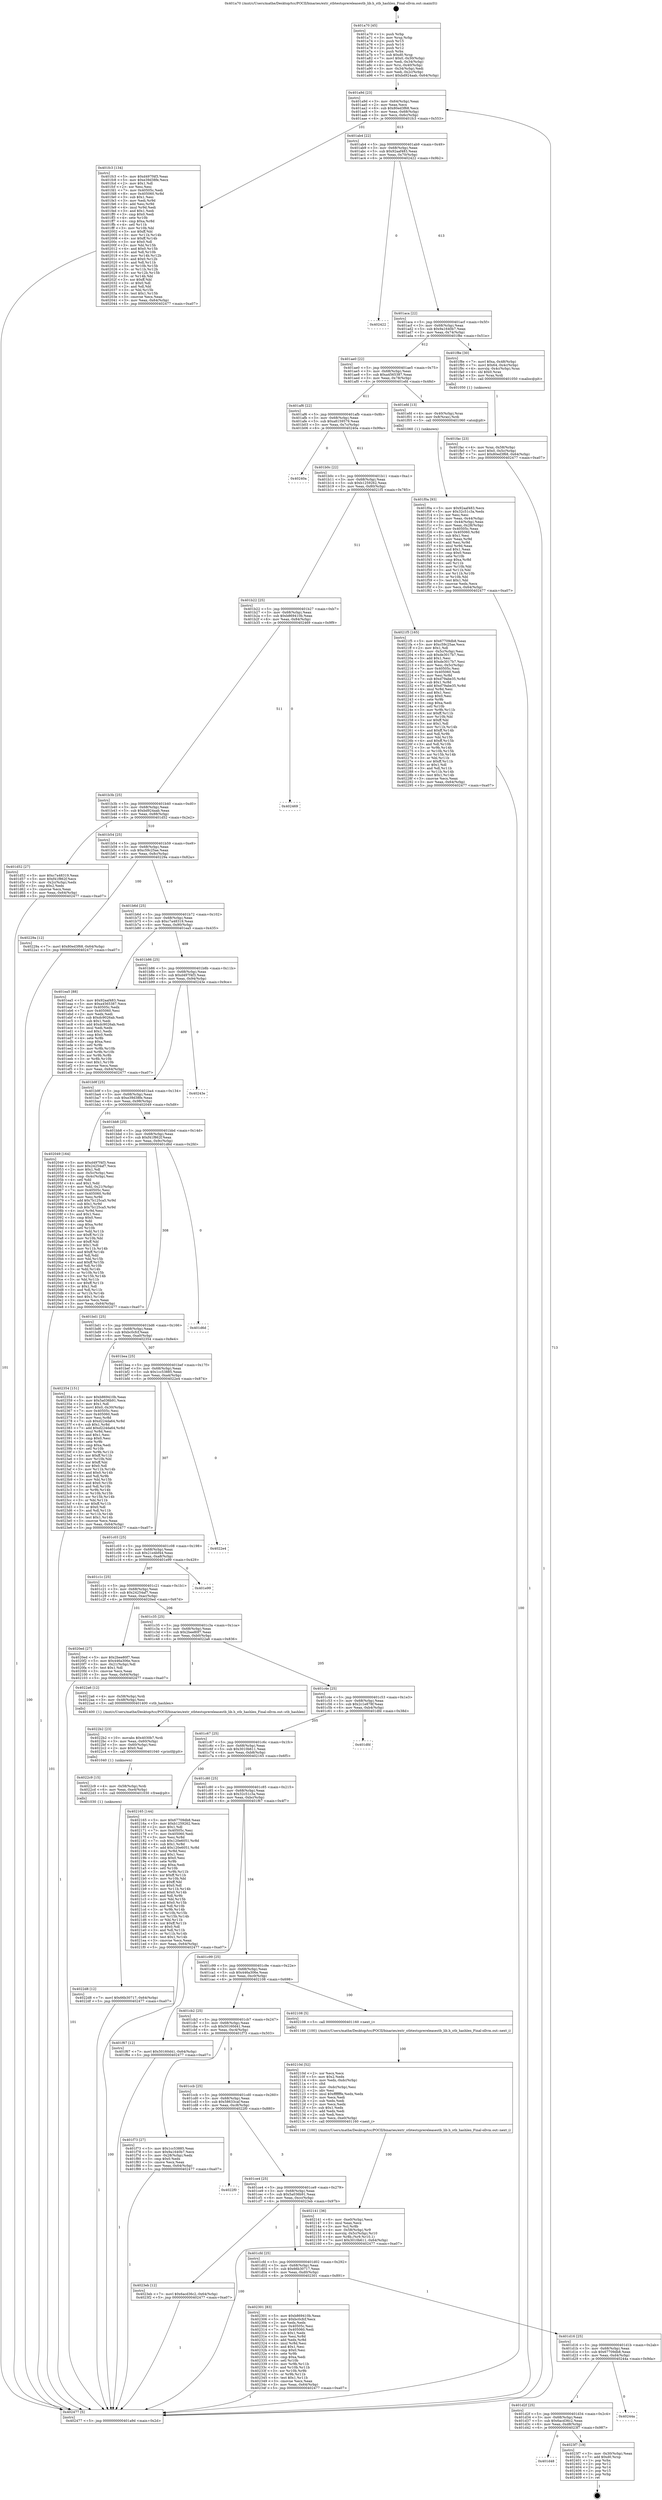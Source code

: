 digraph "0x401a70" {
  label = "0x401a70 (/mnt/c/Users/mathe/Desktop/tcc/POCII/binaries/extr_stbtestsprereleasestb_lib.h_stb_hashlen_Final-ollvm.out::main(0))"
  labelloc = "t"
  node[shape=record]

  Entry [label="",width=0.3,height=0.3,shape=circle,fillcolor=black,style=filled]
  "0x401a9d" [label="{
     0x401a9d [23]\l
     | [instrs]\l
     &nbsp;&nbsp;0x401a9d \<+3\>: mov -0x64(%rbp),%eax\l
     &nbsp;&nbsp;0x401aa0 \<+2\>: mov %eax,%ecx\l
     &nbsp;&nbsp;0x401aa2 \<+6\>: sub $0x80ed3f68,%ecx\l
     &nbsp;&nbsp;0x401aa8 \<+3\>: mov %eax,-0x68(%rbp)\l
     &nbsp;&nbsp;0x401aab \<+3\>: mov %ecx,-0x6c(%rbp)\l
     &nbsp;&nbsp;0x401aae \<+6\>: je 0000000000401fc3 \<main+0x553\>\l
  }"]
  "0x401fc3" [label="{
     0x401fc3 [134]\l
     | [instrs]\l
     &nbsp;&nbsp;0x401fc3 \<+5\>: mov $0xd497f4f3,%eax\l
     &nbsp;&nbsp;0x401fc8 \<+5\>: mov $0xe39d38fe,%ecx\l
     &nbsp;&nbsp;0x401fcd \<+2\>: mov $0x1,%dl\l
     &nbsp;&nbsp;0x401fcf \<+2\>: xor %esi,%esi\l
     &nbsp;&nbsp;0x401fd1 \<+7\>: mov 0x40505c,%edi\l
     &nbsp;&nbsp;0x401fd8 \<+8\>: mov 0x405060,%r8d\l
     &nbsp;&nbsp;0x401fe0 \<+3\>: sub $0x1,%esi\l
     &nbsp;&nbsp;0x401fe3 \<+3\>: mov %edi,%r9d\l
     &nbsp;&nbsp;0x401fe6 \<+3\>: add %esi,%r9d\l
     &nbsp;&nbsp;0x401fe9 \<+4\>: imul %r9d,%edi\l
     &nbsp;&nbsp;0x401fed \<+3\>: and $0x1,%edi\l
     &nbsp;&nbsp;0x401ff0 \<+3\>: cmp $0x0,%edi\l
     &nbsp;&nbsp;0x401ff3 \<+4\>: sete %r10b\l
     &nbsp;&nbsp;0x401ff7 \<+4\>: cmp $0xa,%r8d\l
     &nbsp;&nbsp;0x401ffb \<+4\>: setl %r11b\l
     &nbsp;&nbsp;0x401fff \<+3\>: mov %r10b,%bl\l
     &nbsp;&nbsp;0x402002 \<+3\>: xor $0xff,%bl\l
     &nbsp;&nbsp;0x402005 \<+3\>: mov %r11b,%r14b\l
     &nbsp;&nbsp;0x402008 \<+4\>: xor $0xff,%r14b\l
     &nbsp;&nbsp;0x40200c \<+3\>: xor $0x0,%dl\l
     &nbsp;&nbsp;0x40200f \<+3\>: mov %bl,%r15b\l
     &nbsp;&nbsp;0x402012 \<+4\>: and $0x0,%r15b\l
     &nbsp;&nbsp;0x402016 \<+3\>: and %dl,%r10b\l
     &nbsp;&nbsp;0x402019 \<+3\>: mov %r14b,%r12b\l
     &nbsp;&nbsp;0x40201c \<+4\>: and $0x0,%r12b\l
     &nbsp;&nbsp;0x402020 \<+3\>: and %dl,%r11b\l
     &nbsp;&nbsp;0x402023 \<+3\>: or %r10b,%r15b\l
     &nbsp;&nbsp;0x402026 \<+3\>: or %r11b,%r12b\l
     &nbsp;&nbsp;0x402029 \<+3\>: xor %r12b,%r15b\l
     &nbsp;&nbsp;0x40202c \<+3\>: or %r14b,%bl\l
     &nbsp;&nbsp;0x40202f \<+3\>: xor $0xff,%bl\l
     &nbsp;&nbsp;0x402032 \<+3\>: or $0x0,%dl\l
     &nbsp;&nbsp;0x402035 \<+2\>: and %dl,%bl\l
     &nbsp;&nbsp;0x402037 \<+3\>: or %bl,%r15b\l
     &nbsp;&nbsp;0x40203a \<+4\>: test $0x1,%r15b\l
     &nbsp;&nbsp;0x40203e \<+3\>: cmovne %ecx,%eax\l
     &nbsp;&nbsp;0x402041 \<+3\>: mov %eax,-0x64(%rbp)\l
     &nbsp;&nbsp;0x402044 \<+5\>: jmp 0000000000402477 \<main+0xa07\>\l
  }"]
  "0x401ab4" [label="{
     0x401ab4 [22]\l
     | [instrs]\l
     &nbsp;&nbsp;0x401ab4 \<+5\>: jmp 0000000000401ab9 \<main+0x49\>\l
     &nbsp;&nbsp;0x401ab9 \<+3\>: mov -0x68(%rbp),%eax\l
     &nbsp;&nbsp;0x401abc \<+5\>: sub $0x92aaf483,%eax\l
     &nbsp;&nbsp;0x401ac1 \<+3\>: mov %eax,-0x70(%rbp)\l
     &nbsp;&nbsp;0x401ac4 \<+6\>: je 0000000000402422 \<main+0x9b2\>\l
  }"]
  Exit [label="",width=0.3,height=0.3,shape=circle,fillcolor=black,style=filled,peripheries=2]
  "0x402422" [label="{
     0x402422\l
  }", style=dashed]
  "0x401aca" [label="{
     0x401aca [22]\l
     | [instrs]\l
     &nbsp;&nbsp;0x401aca \<+5\>: jmp 0000000000401acf \<main+0x5f\>\l
     &nbsp;&nbsp;0x401acf \<+3\>: mov -0x68(%rbp),%eax\l
     &nbsp;&nbsp;0x401ad2 \<+5\>: sub $0x9a1640b7,%eax\l
     &nbsp;&nbsp;0x401ad7 \<+3\>: mov %eax,-0x74(%rbp)\l
     &nbsp;&nbsp;0x401ada \<+6\>: je 0000000000401f8e \<main+0x51e\>\l
  }"]
  "0x401d48" [label="{
     0x401d48\l
  }", style=dashed]
  "0x401f8e" [label="{
     0x401f8e [30]\l
     | [instrs]\l
     &nbsp;&nbsp;0x401f8e \<+7\>: movl $0xa,-0x48(%rbp)\l
     &nbsp;&nbsp;0x401f95 \<+7\>: movl $0x64,-0x4c(%rbp)\l
     &nbsp;&nbsp;0x401f9c \<+4\>: movslq -0x4c(%rbp),%rax\l
     &nbsp;&nbsp;0x401fa0 \<+4\>: shl $0x0,%rax\l
     &nbsp;&nbsp;0x401fa4 \<+3\>: mov %rax,%rdi\l
     &nbsp;&nbsp;0x401fa7 \<+5\>: call 0000000000401050 \<malloc@plt\>\l
     | [calls]\l
     &nbsp;&nbsp;0x401050 \{1\} (unknown)\l
  }"]
  "0x401ae0" [label="{
     0x401ae0 [22]\l
     | [instrs]\l
     &nbsp;&nbsp;0x401ae0 \<+5\>: jmp 0000000000401ae5 \<main+0x75\>\l
     &nbsp;&nbsp;0x401ae5 \<+3\>: mov -0x68(%rbp),%eax\l
     &nbsp;&nbsp;0x401ae8 \<+5\>: sub $0xa4565387,%eax\l
     &nbsp;&nbsp;0x401aed \<+3\>: mov %eax,-0x78(%rbp)\l
     &nbsp;&nbsp;0x401af0 \<+6\>: je 0000000000401efd \<main+0x48d\>\l
  }"]
  "0x4023f7" [label="{
     0x4023f7 [19]\l
     | [instrs]\l
     &nbsp;&nbsp;0x4023f7 \<+3\>: mov -0x30(%rbp),%eax\l
     &nbsp;&nbsp;0x4023fa \<+7\>: add $0xd0,%rsp\l
     &nbsp;&nbsp;0x402401 \<+1\>: pop %rbx\l
     &nbsp;&nbsp;0x402402 \<+2\>: pop %r12\l
     &nbsp;&nbsp;0x402404 \<+2\>: pop %r14\l
     &nbsp;&nbsp;0x402406 \<+2\>: pop %r15\l
     &nbsp;&nbsp;0x402408 \<+1\>: pop %rbp\l
     &nbsp;&nbsp;0x402409 \<+1\>: ret\l
  }"]
  "0x401efd" [label="{
     0x401efd [13]\l
     | [instrs]\l
     &nbsp;&nbsp;0x401efd \<+4\>: mov -0x40(%rbp),%rax\l
     &nbsp;&nbsp;0x401f01 \<+4\>: mov 0x8(%rax),%rdi\l
     &nbsp;&nbsp;0x401f05 \<+5\>: call 0000000000401060 \<atoi@plt\>\l
     | [calls]\l
     &nbsp;&nbsp;0x401060 \{1\} (unknown)\l
  }"]
  "0x401af6" [label="{
     0x401af6 [22]\l
     | [instrs]\l
     &nbsp;&nbsp;0x401af6 \<+5\>: jmp 0000000000401afb \<main+0x8b\>\l
     &nbsp;&nbsp;0x401afb \<+3\>: mov -0x68(%rbp),%eax\l
     &nbsp;&nbsp;0x401afe \<+5\>: sub $0xa8159579,%eax\l
     &nbsp;&nbsp;0x401b03 \<+3\>: mov %eax,-0x7c(%rbp)\l
     &nbsp;&nbsp;0x401b06 \<+6\>: je 000000000040240a \<main+0x99a\>\l
  }"]
  "0x401d2f" [label="{
     0x401d2f [25]\l
     | [instrs]\l
     &nbsp;&nbsp;0x401d2f \<+5\>: jmp 0000000000401d34 \<main+0x2c4\>\l
     &nbsp;&nbsp;0x401d34 \<+3\>: mov -0x68(%rbp),%eax\l
     &nbsp;&nbsp;0x401d37 \<+5\>: sub $0x6acd36c2,%eax\l
     &nbsp;&nbsp;0x401d3c \<+6\>: mov %eax,-0xd8(%rbp)\l
     &nbsp;&nbsp;0x401d42 \<+6\>: je 00000000004023f7 \<main+0x987\>\l
  }"]
  "0x40240a" [label="{
     0x40240a\l
  }", style=dashed]
  "0x401b0c" [label="{
     0x401b0c [22]\l
     | [instrs]\l
     &nbsp;&nbsp;0x401b0c \<+5\>: jmp 0000000000401b11 \<main+0xa1\>\l
     &nbsp;&nbsp;0x401b11 \<+3\>: mov -0x68(%rbp),%eax\l
     &nbsp;&nbsp;0x401b14 \<+5\>: sub $0xb1259262,%eax\l
     &nbsp;&nbsp;0x401b19 \<+3\>: mov %eax,-0x80(%rbp)\l
     &nbsp;&nbsp;0x401b1c \<+6\>: je 00000000004021f5 \<main+0x785\>\l
  }"]
  "0x40244a" [label="{
     0x40244a\l
  }", style=dashed]
  "0x4021f5" [label="{
     0x4021f5 [165]\l
     | [instrs]\l
     &nbsp;&nbsp;0x4021f5 \<+5\>: mov $0x67709db8,%eax\l
     &nbsp;&nbsp;0x4021fa \<+5\>: mov $0xc59c25ae,%ecx\l
     &nbsp;&nbsp;0x4021ff \<+2\>: mov $0x1,%dl\l
     &nbsp;&nbsp;0x402201 \<+3\>: mov -0x5c(%rbp),%esi\l
     &nbsp;&nbsp;0x402204 \<+6\>: sub $0xde3017b7,%esi\l
     &nbsp;&nbsp;0x40220a \<+3\>: add $0x1,%esi\l
     &nbsp;&nbsp;0x40220d \<+6\>: add $0xde3017b7,%esi\l
     &nbsp;&nbsp;0x402213 \<+3\>: mov %esi,-0x5c(%rbp)\l
     &nbsp;&nbsp;0x402216 \<+7\>: mov 0x40505c,%esi\l
     &nbsp;&nbsp;0x40221d \<+7\>: mov 0x405060,%edi\l
     &nbsp;&nbsp;0x402224 \<+3\>: mov %esi,%r8d\l
     &nbsp;&nbsp;0x402227 \<+7\>: sub $0xd79abe35,%r8d\l
     &nbsp;&nbsp;0x40222e \<+4\>: sub $0x1,%r8d\l
     &nbsp;&nbsp;0x402232 \<+7\>: add $0xd79abe35,%r8d\l
     &nbsp;&nbsp;0x402239 \<+4\>: imul %r8d,%esi\l
     &nbsp;&nbsp;0x40223d \<+3\>: and $0x1,%esi\l
     &nbsp;&nbsp;0x402240 \<+3\>: cmp $0x0,%esi\l
     &nbsp;&nbsp;0x402243 \<+4\>: sete %r9b\l
     &nbsp;&nbsp;0x402247 \<+3\>: cmp $0xa,%edi\l
     &nbsp;&nbsp;0x40224a \<+4\>: setl %r10b\l
     &nbsp;&nbsp;0x40224e \<+3\>: mov %r9b,%r11b\l
     &nbsp;&nbsp;0x402251 \<+4\>: xor $0xff,%r11b\l
     &nbsp;&nbsp;0x402255 \<+3\>: mov %r10b,%bl\l
     &nbsp;&nbsp;0x402258 \<+3\>: xor $0xff,%bl\l
     &nbsp;&nbsp;0x40225b \<+3\>: xor $0x1,%dl\l
     &nbsp;&nbsp;0x40225e \<+3\>: mov %r11b,%r14b\l
     &nbsp;&nbsp;0x402261 \<+4\>: and $0xff,%r14b\l
     &nbsp;&nbsp;0x402265 \<+3\>: and %dl,%r9b\l
     &nbsp;&nbsp;0x402268 \<+3\>: mov %bl,%r15b\l
     &nbsp;&nbsp;0x40226b \<+4\>: and $0xff,%r15b\l
     &nbsp;&nbsp;0x40226f \<+3\>: and %dl,%r10b\l
     &nbsp;&nbsp;0x402272 \<+3\>: or %r9b,%r14b\l
     &nbsp;&nbsp;0x402275 \<+3\>: or %r10b,%r15b\l
     &nbsp;&nbsp;0x402278 \<+3\>: xor %r15b,%r14b\l
     &nbsp;&nbsp;0x40227b \<+3\>: or %bl,%r11b\l
     &nbsp;&nbsp;0x40227e \<+4\>: xor $0xff,%r11b\l
     &nbsp;&nbsp;0x402282 \<+3\>: or $0x1,%dl\l
     &nbsp;&nbsp;0x402285 \<+3\>: and %dl,%r11b\l
     &nbsp;&nbsp;0x402288 \<+3\>: or %r11b,%r14b\l
     &nbsp;&nbsp;0x40228b \<+4\>: test $0x1,%r14b\l
     &nbsp;&nbsp;0x40228f \<+3\>: cmovne %ecx,%eax\l
     &nbsp;&nbsp;0x402292 \<+3\>: mov %eax,-0x64(%rbp)\l
     &nbsp;&nbsp;0x402295 \<+5\>: jmp 0000000000402477 \<main+0xa07\>\l
  }"]
  "0x401b22" [label="{
     0x401b22 [25]\l
     | [instrs]\l
     &nbsp;&nbsp;0x401b22 \<+5\>: jmp 0000000000401b27 \<main+0xb7\>\l
     &nbsp;&nbsp;0x401b27 \<+3\>: mov -0x68(%rbp),%eax\l
     &nbsp;&nbsp;0x401b2a \<+5\>: sub $0xb869410b,%eax\l
     &nbsp;&nbsp;0x401b2f \<+6\>: mov %eax,-0x84(%rbp)\l
     &nbsp;&nbsp;0x401b35 \<+6\>: je 0000000000402469 \<main+0x9f9\>\l
  }"]
  "0x401d16" [label="{
     0x401d16 [25]\l
     | [instrs]\l
     &nbsp;&nbsp;0x401d16 \<+5\>: jmp 0000000000401d1b \<main+0x2ab\>\l
     &nbsp;&nbsp;0x401d1b \<+3\>: mov -0x68(%rbp),%eax\l
     &nbsp;&nbsp;0x401d1e \<+5\>: sub $0x67709db8,%eax\l
     &nbsp;&nbsp;0x401d23 \<+6\>: mov %eax,-0xd4(%rbp)\l
     &nbsp;&nbsp;0x401d29 \<+6\>: je 000000000040244a \<main+0x9da\>\l
  }"]
  "0x402469" [label="{
     0x402469\l
  }", style=dashed]
  "0x401b3b" [label="{
     0x401b3b [25]\l
     | [instrs]\l
     &nbsp;&nbsp;0x401b3b \<+5\>: jmp 0000000000401b40 \<main+0xd0\>\l
     &nbsp;&nbsp;0x401b40 \<+3\>: mov -0x68(%rbp),%eax\l
     &nbsp;&nbsp;0x401b43 \<+5\>: sub $0xbd924aab,%eax\l
     &nbsp;&nbsp;0x401b48 \<+6\>: mov %eax,-0x88(%rbp)\l
     &nbsp;&nbsp;0x401b4e \<+6\>: je 0000000000401d52 \<main+0x2e2\>\l
  }"]
  "0x402301" [label="{
     0x402301 [83]\l
     | [instrs]\l
     &nbsp;&nbsp;0x402301 \<+5\>: mov $0xb869410b,%eax\l
     &nbsp;&nbsp;0x402306 \<+5\>: mov $0xbc0cfcf,%ecx\l
     &nbsp;&nbsp;0x40230b \<+2\>: xor %edx,%edx\l
     &nbsp;&nbsp;0x40230d \<+7\>: mov 0x40505c,%esi\l
     &nbsp;&nbsp;0x402314 \<+7\>: mov 0x405060,%edi\l
     &nbsp;&nbsp;0x40231b \<+3\>: sub $0x1,%edx\l
     &nbsp;&nbsp;0x40231e \<+3\>: mov %esi,%r8d\l
     &nbsp;&nbsp;0x402321 \<+3\>: add %edx,%r8d\l
     &nbsp;&nbsp;0x402324 \<+4\>: imul %r8d,%esi\l
     &nbsp;&nbsp;0x402328 \<+3\>: and $0x1,%esi\l
     &nbsp;&nbsp;0x40232b \<+3\>: cmp $0x0,%esi\l
     &nbsp;&nbsp;0x40232e \<+4\>: sete %r9b\l
     &nbsp;&nbsp;0x402332 \<+3\>: cmp $0xa,%edi\l
     &nbsp;&nbsp;0x402335 \<+4\>: setl %r10b\l
     &nbsp;&nbsp;0x402339 \<+3\>: mov %r9b,%r11b\l
     &nbsp;&nbsp;0x40233c \<+3\>: and %r10b,%r11b\l
     &nbsp;&nbsp;0x40233f \<+3\>: xor %r10b,%r9b\l
     &nbsp;&nbsp;0x402342 \<+3\>: or %r9b,%r11b\l
     &nbsp;&nbsp;0x402345 \<+4\>: test $0x1,%r11b\l
     &nbsp;&nbsp;0x402349 \<+3\>: cmovne %ecx,%eax\l
     &nbsp;&nbsp;0x40234c \<+3\>: mov %eax,-0x64(%rbp)\l
     &nbsp;&nbsp;0x40234f \<+5\>: jmp 0000000000402477 \<main+0xa07\>\l
  }"]
  "0x401d52" [label="{
     0x401d52 [27]\l
     | [instrs]\l
     &nbsp;&nbsp;0x401d52 \<+5\>: mov $0xc7a48319,%eax\l
     &nbsp;&nbsp;0x401d57 \<+5\>: mov $0xf41f862f,%ecx\l
     &nbsp;&nbsp;0x401d5c \<+3\>: mov -0x2c(%rbp),%edx\l
     &nbsp;&nbsp;0x401d5f \<+3\>: cmp $0x2,%edx\l
     &nbsp;&nbsp;0x401d62 \<+3\>: cmovne %ecx,%eax\l
     &nbsp;&nbsp;0x401d65 \<+3\>: mov %eax,-0x64(%rbp)\l
     &nbsp;&nbsp;0x401d68 \<+5\>: jmp 0000000000402477 \<main+0xa07\>\l
  }"]
  "0x401b54" [label="{
     0x401b54 [25]\l
     | [instrs]\l
     &nbsp;&nbsp;0x401b54 \<+5\>: jmp 0000000000401b59 \<main+0xe9\>\l
     &nbsp;&nbsp;0x401b59 \<+3\>: mov -0x68(%rbp),%eax\l
     &nbsp;&nbsp;0x401b5c \<+5\>: sub $0xc59c25ae,%eax\l
     &nbsp;&nbsp;0x401b61 \<+6\>: mov %eax,-0x8c(%rbp)\l
     &nbsp;&nbsp;0x401b67 \<+6\>: je 000000000040229a \<main+0x82a\>\l
  }"]
  "0x402477" [label="{
     0x402477 [5]\l
     | [instrs]\l
     &nbsp;&nbsp;0x402477 \<+5\>: jmp 0000000000401a9d \<main+0x2d\>\l
  }"]
  "0x401a70" [label="{
     0x401a70 [45]\l
     | [instrs]\l
     &nbsp;&nbsp;0x401a70 \<+1\>: push %rbp\l
     &nbsp;&nbsp;0x401a71 \<+3\>: mov %rsp,%rbp\l
     &nbsp;&nbsp;0x401a74 \<+2\>: push %r15\l
     &nbsp;&nbsp;0x401a76 \<+2\>: push %r14\l
     &nbsp;&nbsp;0x401a78 \<+2\>: push %r12\l
     &nbsp;&nbsp;0x401a7a \<+1\>: push %rbx\l
     &nbsp;&nbsp;0x401a7b \<+7\>: sub $0xd0,%rsp\l
     &nbsp;&nbsp;0x401a82 \<+7\>: movl $0x0,-0x30(%rbp)\l
     &nbsp;&nbsp;0x401a89 \<+3\>: mov %edi,-0x34(%rbp)\l
     &nbsp;&nbsp;0x401a8c \<+4\>: mov %rsi,-0x40(%rbp)\l
     &nbsp;&nbsp;0x401a90 \<+3\>: mov -0x34(%rbp),%edi\l
     &nbsp;&nbsp;0x401a93 \<+3\>: mov %edi,-0x2c(%rbp)\l
     &nbsp;&nbsp;0x401a96 \<+7\>: movl $0xbd924aab,-0x64(%rbp)\l
  }"]
  "0x401cfd" [label="{
     0x401cfd [25]\l
     | [instrs]\l
     &nbsp;&nbsp;0x401cfd \<+5\>: jmp 0000000000401d02 \<main+0x292\>\l
     &nbsp;&nbsp;0x401d02 \<+3\>: mov -0x68(%rbp),%eax\l
     &nbsp;&nbsp;0x401d05 \<+5\>: sub $0x66b30717,%eax\l
     &nbsp;&nbsp;0x401d0a \<+6\>: mov %eax,-0xd0(%rbp)\l
     &nbsp;&nbsp;0x401d10 \<+6\>: je 0000000000402301 \<main+0x891\>\l
  }"]
  "0x40229a" [label="{
     0x40229a [12]\l
     | [instrs]\l
     &nbsp;&nbsp;0x40229a \<+7\>: movl $0x80ed3f68,-0x64(%rbp)\l
     &nbsp;&nbsp;0x4022a1 \<+5\>: jmp 0000000000402477 \<main+0xa07\>\l
  }"]
  "0x401b6d" [label="{
     0x401b6d [25]\l
     | [instrs]\l
     &nbsp;&nbsp;0x401b6d \<+5\>: jmp 0000000000401b72 \<main+0x102\>\l
     &nbsp;&nbsp;0x401b72 \<+3\>: mov -0x68(%rbp),%eax\l
     &nbsp;&nbsp;0x401b75 \<+5\>: sub $0xc7a48319,%eax\l
     &nbsp;&nbsp;0x401b7a \<+6\>: mov %eax,-0x90(%rbp)\l
     &nbsp;&nbsp;0x401b80 \<+6\>: je 0000000000401ea5 \<main+0x435\>\l
  }"]
  "0x4023eb" [label="{
     0x4023eb [12]\l
     | [instrs]\l
     &nbsp;&nbsp;0x4023eb \<+7\>: movl $0x6acd36c2,-0x64(%rbp)\l
     &nbsp;&nbsp;0x4023f2 \<+5\>: jmp 0000000000402477 \<main+0xa07\>\l
  }"]
  "0x401ea5" [label="{
     0x401ea5 [88]\l
     | [instrs]\l
     &nbsp;&nbsp;0x401ea5 \<+5\>: mov $0x92aaf483,%eax\l
     &nbsp;&nbsp;0x401eaa \<+5\>: mov $0xa4565387,%ecx\l
     &nbsp;&nbsp;0x401eaf \<+7\>: mov 0x40505c,%edx\l
     &nbsp;&nbsp;0x401eb6 \<+7\>: mov 0x405060,%esi\l
     &nbsp;&nbsp;0x401ebd \<+2\>: mov %edx,%edi\l
     &nbsp;&nbsp;0x401ebf \<+6\>: sub $0xdc9026ab,%edi\l
     &nbsp;&nbsp;0x401ec5 \<+3\>: sub $0x1,%edi\l
     &nbsp;&nbsp;0x401ec8 \<+6\>: add $0xdc9026ab,%edi\l
     &nbsp;&nbsp;0x401ece \<+3\>: imul %edi,%edx\l
     &nbsp;&nbsp;0x401ed1 \<+3\>: and $0x1,%edx\l
     &nbsp;&nbsp;0x401ed4 \<+3\>: cmp $0x0,%edx\l
     &nbsp;&nbsp;0x401ed7 \<+4\>: sete %r8b\l
     &nbsp;&nbsp;0x401edb \<+3\>: cmp $0xa,%esi\l
     &nbsp;&nbsp;0x401ede \<+4\>: setl %r9b\l
     &nbsp;&nbsp;0x401ee2 \<+3\>: mov %r8b,%r10b\l
     &nbsp;&nbsp;0x401ee5 \<+3\>: and %r9b,%r10b\l
     &nbsp;&nbsp;0x401ee8 \<+3\>: xor %r9b,%r8b\l
     &nbsp;&nbsp;0x401eeb \<+3\>: or %r8b,%r10b\l
     &nbsp;&nbsp;0x401eee \<+4\>: test $0x1,%r10b\l
     &nbsp;&nbsp;0x401ef2 \<+3\>: cmovne %ecx,%eax\l
     &nbsp;&nbsp;0x401ef5 \<+3\>: mov %eax,-0x64(%rbp)\l
     &nbsp;&nbsp;0x401ef8 \<+5\>: jmp 0000000000402477 \<main+0xa07\>\l
  }"]
  "0x401b86" [label="{
     0x401b86 [25]\l
     | [instrs]\l
     &nbsp;&nbsp;0x401b86 \<+5\>: jmp 0000000000401b8b \<main+0x11b\>\l
     &nbsp;&nbsp;0x401b8b \<+3\>: mov -0x68(%rbp),%eax\l
     &nbsp;&nbsp;0x401b8e \<+5\>: sub $0xd497f4f3,%eax\l
     &nbsp;&nbsp;0x401b93 \<+6\>: mov %eax,-0x94(%rbp)\l
     &nbsp;&nbsp;0x401b99 \<+6\>: je 000000000040243e \<main+0x9ce\>\l
  }"]
  "0x401f0a" [label="{
     0x401f0a [93]\l
     | [instrs]\l
     &nbsp;&nbsp;0x401f0a \<+5\>: mov $0x92aaf483,%ecx\l
     &nbsp;&nbsp;0x401f0f \<+5\>: mov $0x32c51c3a,%edx\l
     &nbsp;&nbsp;0x401f14 \<+2\>: xor %esi,%esi\l
     &nbsp;&nbsp;0x401f16 \<+3\>: mov %eax,-0x44(%rbp)\l
     &nbsp;&nbsp;0x401f19 \<+3\>: mov -0x44(%rbp),%eax\l
     &nbsp;&nbsp;0x401f1c \<+3\>: mov %eax,-0x28(%rbp)\l
     &nbsp;&nbsp;0x401f1f \<+7\>: mov 0x40505c,%eax\l
     &nbsp;&nbsp;0x401f26 \<+8\>: mov 0x405060,%r8d\l
     &nbsp;&nbsp;0x401f2e \<+3\>: sub $0x1,%esi\l
     &nbsp;&nbsp;0x401f31 \<+3\>: mov %eax,%r9d\l
     &nbsp;&nbsp;0x401f34 \<+3\>: add %esi,%r9d\l
     &nbsp;&nbsp;0x401f37 \<+4\>: imul %r9d,%eax\l
     &nbsp;&nbsp;0x401f3b \<+3\>: and $0x1,%eax\l
     &nbsp;&nbsp;0x401f3e \<+3\>: cmp $0x0,%eax\l
     &nbsp;&nbsp;0x401f41 \<+4\>: sete %r10b\l
     &nbsp;&nbsp;0x401f45 \<+4\>: cmp $0xa,%r8d\l
     &nbsp;&nbsp;0x401f49 \<+4\>: setl %r11b\l
     &nbsp;&nbsp;0x401f4d \<+3\>: mov %r10b,%bl\l
     &nbsp;&nbsp;0x401f50 \<+3\>: and %r11b,%bl\l
     &nbsp;&nbsp;0x401f53 \<+3\>: xor %r11b,%r10b\l
     &nbsp;&nbsp;0x401f56 \<+3\>: or %r10b,%bl\l
     &nbsp;&nbsp;0x401f59 \<+3\>: test $0x1,%bl\l
     &nbsp;&nbsp;0x401f5c \<+3\>: cmovne %edx,%ecx\l
     &nbsp;&nbsp;0x401f5f \<+3\>: mov %ecx,-0x64(%rbp)\l
     &nbsp;&nbsp;0x401f62 \<+5\>: jmp 0000000000402477 \<main+0xa07\>\l
  }"]
  "0x401ce4" [label="{
     0x401ce4 [25]\l
     | [instrs]\l
     &nbsp;&nbsp;0x401ce4 \<+5\>: jmp 0000000000401ce9 \<main+0x279\>\l
     &nbsp;&nbsp;0x401ce9 \<+3\>: mov -0x68(%rbp),%eax\l
     &nbsp;&nbsp;0x401cec \<+5\>: sub $0x5a036b91,%eax\l
     &nbsp;&nbsp;0x401cf1 \<+6\>: mov %eax,-0xcc(%rbp)\l
     &nbsp;&nbsp;0x401cf7 \<+6\>: je 00000000004023eb \<main+0x97b\>\l
  }"]
  "0x40243e" [label="{
     0x40243e\l
  }", style=dashed]
  "0x401b9f" [label="{
     0x401b9f [25]\l
     | [instrs]\l
     &nbsp;&nbsp;0x401b9f \<+5\>: jmp 0000000000401ba4 \<main+0x134\>\l
     &nbsp;&nbsp;0x401ba4 \<+3\>: mov -0x68(%rbp),%eax\l
     &nbsp;&nbsp;0x401ba7 \<+5\>: sub $0xe39d38fe,%eax\l
     &nbsp;&nbsp;0x401bac \<+6\>: mov %eax,-0x98(%rbp)\l
     &nbsp;&nbsp;0x401bb2 \<+6\>: je 0000000000402049 \<main+0x5d9\>\l
  }"]
  "0x4022f0" [label="{
     0x4022f0\l
  }", style=dashed]
  "0x402049" [label="{
     0x402049 [164]\l
     | [instrs]\l
     &nbsp;&nbsp;0x402049 \<+5\>: mov $0xd497f4f3,%eax\l
     &nbsp;&nbsp;0x40204e \<+5\>: mov $0x24254af7,%ecx\l
     &nbsp;&nbsp;0x402053 \<+2\>: mov $0x1,%dl\l
     &nbsp;&nbsp;0x402055 \<+3\>: mov -0x5c(%rbp),%esi\l
     &nbsp;&nbsp;0x402058 \<+3\>: cmp -0x4c(%rbp),%esi\l
     &nbsp;&nbsp;0x40205b \<+4\>: setl %dil\l
     &nbsp;&nbsp;0x40205f \<+4\>: and $0x1,%dil\l
     &nbsp;&nbsp;0x402063 \<+4\>: mov %dil,-0x21(%rbp)\l
     &nbsp;&nbsp;0x402067 \<+7\>: mov 0x40505c,%esi\l
     &nbsp;&nbsp;0x40206e \<+8\>: mov 0x405060,%r8d\l
     &nbsp;&nbsp;0x402076 \<+3\>: mov %esi,%r9d\l
     &nbsp;&nbsp;0x402079 \<+7\>: add $0x7b125ca5,%r9d\l
     &nbsp;&nbsp;0x402080 \<+4\>: sub $0x1,%r9d\l
     &nbsp;&nbsp;0x402084 \<+7\>: sub $0x7b125ca5,%r9d\l
     &nbsp;&nbsp;0x40208b \<+4\>: imul %r9d,%esi\l
     &nbsp;&nbsp;0x40208f \<+3\>: and $0x1,%esi\l
     &nbsp;&nbsp;0x402092 \<+3\>: cmp $0x0,%esi\l
     &nbsp;&nbsp;0x402095 \<+4\>: sete %dil\l
     &nbsp;&nbsp;0x402099 \<+4\>: cmp $0xa,%r8d\l
     &nbsp;&nbsp;0x40209d \<+4\>: setl %r10b\l
     &nbsp;&nbsp;0x4020a1 \<+3\>: mov %dil,%r11b\l
     &nbsp;&nbsp;0x4020a4 \<+4\>: xor $0xff,%r11b\l
     &nbsp;&nbsp;0x4020a8 \<+3\>: mov %r10b,%bl\l
     &nbsp;&nbsp;0x4020ab \<+3\>: xor $0xff,%bl\l
     &nbsp;&nbsp;0x4020ae \<+3\>: xor $0x1,%dl\l
     &nbsp;&nbsp;0x4020b1 \<+3\>: mov %r11b,%r14b\l
     &nbsp;&nbsp;0x4020b4 \<+4\>: and $0xff,%r14b\l
     &nbsp;&nbsp;0x4020b8 \<+3\>: and %dl,%dil\l
     &nbsp;&nbsp;0x4020bb \<+3\>: mov %bl,%r15b\l
     &nbsp;&nbsp;0x4020be \<+4\>: and $0xff,%r15b\l
     &nbsp;&nbsp;0x4020c2 \<+3\>: and %dl,%r10b\l
     &nbsp;&nbsp;0x4020c5 \<+3\>: or %dil,%r14b\l
     &nbsp;&nbsp;0x4020c8 \<+3\>: or %r10b,%r15b\l
     &nbsp;&nbsp;0x4020cb \<+3\>: xor %r15b,%r14b\l
     &nbsp;&nbsp;0x4020ce \<+3\>: or %bl,%r11b\l
     &nbsp;&nbsp;0x4020d1 \<+4\>: xor $0xff,%r11b\l
     &nbsp;&nbsp;0x4020d5 \<+3\>: or $0x1,%dl\l
     &nbsp;&nbsp;0x4020d8 \<+3\>: and %dl,%r11b\l
     &nbsp;&nbsp;0x4020db \<+3\>: or %r11b,%r14b\l
     &nbsp;&nbsp;0x4020de \<+4\>: test $0x1,%r14b\l
     &nbsp;&nbsp;0x4020e2 \<+3\>: cmovne %ecx,%eax\l
     &nbsp;&nbsp;0x4020e5 \<+3\>: mov %eax,-0x64(%rbp)\l
     &nbsp;&nbsp;0x4020e8 \<+5\>: jmp 0000000000402477 \<main+0xa07\>\l
  }"]
  "0x401bb8" [label="{
     0x401bb8 [25]\l
     | [instrs]\l
     &nbsp;&nbsp;0x401bb8 \<+5\>: jmp 0000000000401bbd \<main+0x14d\>\l
     &nbsp;&nbsp;0x401bbd \<+3\>: mov -0x68(%rbp),%eax\l
     &nbsp;&nbsp;0x401bc0 \<+5\>: sub $0xf41f862f,%eax\l
     &nbsp;&nbsp;0x401bc5 \<+6\>: mov %eax,-0x9c(%rbp)\l
     &nbsp;&nbsp;0x401bcb \<+6\>: je 0000000000401d6d \<main+0x2fd\>\l
  }"]
  "0x4022d8" [label="{
     0x4022d8 [12]\l
     | [instrs]\l
     &nbsp;&nbsp;0x4022d8 \<+7\>: movl $0x66b30717,-0x64(%rbp)\l
     &nbsp;&nbsp;0x4022df \<+5\>: jmp 0000000000402477 \<main+0xa07\>\l
  }"]
  "0x401d6d" [label="{
     0x401d6d\l
  }", style=dashed]
  "0x401bd1" [label="{
     0x401bd1 [25]\l
     | [instrs]\l
     &nbsp;&nbsp;0x401bd1 \<+5\>: jmp 0000000000401bd6 \<main+0x166\>\l
     &nbsp;&nbsp;0x401bd6 \<+3\>: mov -0x68(%rbp),%eax\l
     &nbsp;&nbsp;0x401bd9 \<+5\>: sub $0xbc0cfcf,%eax\l
     &nbsp;&nbsp;0x401bde \<+6\>: mov %eax,-0xa0(%rbp)\l
     &nbsp;&nbsp;0x401be4 \<+6\>: je 0000000000402354 \<main+0x8e4\>\l
  }"]
  "0x4022c9" [label="{
     0x4022c9 [15]\l
     | [instrs]\l
     &nbsp;&nbsp;0x4022c9 \<+4\>: mov -0x58(%rbp),%rdi\l
     &nbsp;&nbsp;0x4022cd \<+6\>: mov %eax,-0xe4(%rbp)\l
     &nbsp;&nbsp;0x4022d3 \<+5\>: call 0000000000401030 \<free@plt\>\l
     | [calls]\l
     &nbsp;&nbsp;0x401030 \{1\} (unknown)\l
  }"]
  "0x402354" [label="{
     0x402354 [151]\l
     | [instrs]\l
     &nbsp;&nbsp;0x402354 \<+5\>: mov $0xb869410b,%eax\l
     &nbsp;&nbsp;0x402359 \<+5\>: mov $0x5a036b91,%ecx\l
     &nbsp;&nbsp;0x40235e \<+2\>: mov $0x1,%dl\l
     &nbsp;&nbsp;0x402360 \<+7\>: movl $0x0,-0x30(%rbp)\l
     &nbsp;&nbsp;0x402367 \<+7\>: mov 0x40505c,%esi\l
     &nbsp;&nbsp;0x40236e \<+7\>: mov 0x405060,%edi\l
     &nbsp;&nbsp;0x402375 \<+3\>: mov %esi,%r8d\l
     &nbsp;&nbsp;0x402378 \<+7\>: sub $0xd224da64,%r8d\l
     &nbsp;&nbsp;0x40237f \<+4\>: sub $0x1,%r8d\l
     &nbsp;&nbsp;0x402383 \<+7\>: add $0xd224da64,%r8d\l
     &nbsp;&nbsp;0x40238a \<+4\>: imul %r8d,%esi\l
     &nbsp;&nbsp;0x40238e \<+3\>: and $0x1,%esi\l
     &nbsp;&nbsp;0x402391 \<+3\>: cmp $0x0,%esi\l
     &nbsp;&nbsp;0x402394 \<+4\>: sete %r9b\l
     &nbsp;&nbsp;0x402398 \<+3\>: cmp $0xa,%edi\l
     &nbsp;&nbsp;0x40239b \<+4\>: setl %r10b\l
     &nbsp;&nbsp;0x40239f \<+3\>: mov %r9b,%r11b\l
     &nbsp;&nbsp;0x4023a2 \<+4\>: xor $0xff,%r11b\l
     &nbsp;&nbsp;0x4023a6 \<+3\>: mov %r10b,%bl\l
     &nbsp;&nbsp;0x4023a9 \<+3\>: xor $0xff,%bl\l
     &nbsp;&nbsp;0x4023ac \<+3\>: xor $0x0,%dl\l
     &nbsp;&nbsp;0x4023af \<+3\>: mov %r11b,%r14b\l
     &nbsp;&nbsp;0x4023b2 \<+4\>: and $0x0,%r14b\l
     &nbsp;&nbsp;0x4023b6 \<+3\>: and %dl,%r9b\l
     &nbsp;&nbsp;0x4023b9 \<+3\>: mov %bl,%r15b\l
     &nbsp;&nbsp;0x4023bc \<+4\>: and $0x0,%r15b\l
     &nbsp;&nbsp;0x4023c0 \<+3\>: and %dl,%r10b\l
     &nbsp;&nbsp;0x4023c3 \<+3\>: or %r9b,%r14b\l
     &nbsp;&nbsp;0x4023c6 \<+3\>: or %r10b,%r15b\l
     &nbsp;&nbsp;0x4023c9 \<+3\>: xor %r15b,%r14b\l
     &nbsp;&nbsp;0x4023cc \<+3\>: or %bl,%r11b\l
     &nbsp;&nbsp;0x4023cf \<+4\>: xor $0xff,%r11b\l
     &nbsp;&nbsp;0x4023d3 \<+3\>: or $0x0,%dl\l
     &nbsp;&nbsp;0x4023d6 \<+3\>: and %dl,%r11b\l
     &nbsp;&nbsp;0x4023d9 \<+3\>: or %r11b,%r14b\l
     &nbsp;&nbsp;0x4023dc \<+4\>: test $0x1,%r14b\l
     &nbsp;&nbsp;0x4023e0 \<+3\>: cmovne %ecx,%eax\l
     &nbsp;&nbsp;0x4023e3 \<+3\>: mov %eax,-0x64(%rbp)\l
     &nbsp;&nbsp;0x4023e6 \<+5\>: jmp 0000000000402477 \<main+0xa07\>\l
  }"]
  "0x401bea" [label="{
     0x401bea [25]\l
     | [instrs]\l
     &nbsp;&nbsp;0x401bea \<+5\>: jmp 0000000000401bef \<main+0x17f\>\l
     &nbsp;&nbsp;0x401bef \<+3\>: mov -0x68(%rbp),%eax\l
     &nbsp;&nbsp;0x401bf2 \<+5\>: sub $0x1cc53885,%eax\l
     &nbsp;&nbsp;0x401bf7 \<+6\>: mov %eax,-0xa4(%rbp)\l
     &nbsp;&nbsp;0x401bfd \<+6\>: je 00000000004022e4 \<main+0x874\>\l
  }"]
  "0x4022b2" [label="{
     0x4022b2 [23]\l
     | [instrs]\l
     &nbsp;&nbsp;0x4022b2 \<+10\>: movabs $0x4030b7,%rdi\l
     &nbsp;&nbsp;0x4022bc \<+3\>: mov %eax,-0x60(%rbp)\l
     &nbsp;&nbsp;0x4022bf \<+3\>: mov -0x60(%rbp),%esi\l
     &nbsp;&nbsp;0x4022c2 \<+2\>: mov $0x0,%al\l
     &nbsp;&nbsp;0x4022c4 \<+5\>: call 0000000000401040 \<printf@plt\>\l
     | [calls]\l
     &nbsp;&nbsp;0x401040 \{1\} (unknown)\l
  }"]
  "0x4022e4" [label="{
     0x4022e4\l
  }", style=dashed]
  "0x401c03" [label="{
     0x401c03 [25]\l
     | [instrs]\l
     &nbsp;&nbsp;0x401c03 \<+5\>: jmp 0000000000401c08 \<main+0x198\>\l
     &nbsp;&nbsp;0x401c08 \<+3\>: mov -0x68(%rbp),%eax\l
     &nbsp;&nbsp;0x401c0b \<+5\>: sub $0x21e4bf44,%eax\l
     &nbsp;&nbsp;0x401c10 \<+6\>: mov %eax,-0xa8(%rbp)\l
     &nbsp;&nbsp;0x401c16 \<+6\>: je 0000000000401e99 \<main+0x429\>\l
  }"]
  "0x402141" [label="{
     0x402141 [36]\l
     | [instrs]\l
     &nbsp;&nbsp;0x402141 \<+6\>: mov -0xe0(%rbp),%ecx\l
     &nbsp;&nbsp;0x402147 \<+3\>: imul %eax,%ecx\l
     &nbsp;&nbsp;0x40214a \<+3\>: mov %cl,%r8b\l
     &nbsp;&nbsp;0x40214d \<+4\>: mov -0x58(%rbp),%r9\l
     &nbsp;&nbsp;0x402151 \<+4\>: movslq -0x5c(%rbp),%r10\l
     &nbsp;&nbsp;0x402155 \<+4\>: mov %r8b,(%r9,%r10,1)\l
     &nbsp;&nbsp;0x402159 \<+7\>: movl $0x3010b611,-0x64(%rbp)\l
     &nbsp;&nbsp;0x402160 \<+5\>: jmp 0000000000402477 \<main+0xa07\>\l
  }"]
  "0x401e99" [label="{
     0x401e99\l
  }", style=dashed]
  "0x401c1c" [label="{
     0x401c1c [25]\l
     | [instrs]\l
     &nbsp;&nbsp;0x401c1c \<+5\>: jmp 0000000000401c21 \<main+0x1b1\>\l
     &nbsp;&nbsp;0x401c21 \<+3\>: mov -0x68(%rbp),%eax\l
     &nbsp;&nbsp;0x401c24 \<+5\>: sub $0x24254af7,%eax\l
     &nbsp;&nbsp;0x401c29 \<+6\>: mov %eax,-0xac(%rbp)\l
     &nbsp;&nbsp;0x401c2f \<+6\>: je 00000000004020ed \<main+0x67d\>\l
  }"]
  "0x40210d" [label="{
     0x40210d [52]\l
     | [instrs]\l
     &nbsp;&nbsp;0x40210d \<+2\>: xor %ecx,%ecx\l
     &nbsp;&nbsp;0x40210f \<+5\>: mov $0x2,%edx\l
     &nbsp;&nbsp;0x402114 \<+6\>: mov %edx,-0xdc(%rbp)\l
     &nbsp;&nbsp;0x40211a \<+1\>: cltd\l
     &nbsp;&nbsp;0x40211b \<+6\>: mov -0xdc(%rbp),%esi\l
     &nbsp;&nbsp;0x402121 \<+2\>: idiv %esi\l
     &nbsp;&nbsp;0x402123 \<+6\>: imul $0xfffffffe,%edx,%edx\l
     &nbsp;&nbsp;0x402129 \<+2\>: mov %ecx,%edi\l
     &nbsp;&nbsp;0x40212b \<+2\>: sub %edx,%edi\l
     &nbsp;&nbsp;0x40212d \<+2\>: mov %ecx,%edx\l
     &nbsp;&nbsp;0x40212f \<+3\>: sub $0x1,%edx\l
     &nbsp;&nbsp;0x402132 \<+2\>: add %edx,%edi\l
     &nbsp;&nbsp;0x402134 \<+2\>: sub %edi,%ecx\l
     &nbsp;&nbsp;0x402136 \<+6\>: mov %ecx,-0xe0(%rbp)\l
     &nbsp;&nbsp;0x40213c \<+5\>: call 0000000000401160 \<next_i\>\l
     | [calls]\l
     &nbsp;&nbsp;0x401160 \{100\} (/mnt/c/Users/mathe/Desktop/tcc/POCII/binaries/extr_stbtestsprereleasestb_lib.h_stb_hashlen_Final-ollvm.out::next_i)\l
  }"]
  "0x4020ed" [label="{
     0x4020ed [27]\l
     | [instrs]\l
     &nbsp;&nbsp;0x4020ed \<+5\>: mov $0x2bee80f7,%eax\l
     &nbsp;&nbsp;0x4020f2 \<+5\>: mov $0x446a306e,%ecx\l
     &nbsp;&nbsp;0x4020f7 \<+3\>: mov -0x21(%rbp),%dl\l
     &nbsp;&nbsp;0x4020fa \<+3\>: test $0x1,%dl\l
     &nbsp;&nbsp;0x4020fd \<+3\>: cmovne %ecx,%eax\l
     &nbsp;&nbsp;0x402100 \<+3\>: mov %eax,-0x64(%rbp)\l
     &nbsp;&nbsp;0x402103 \<+5\>: jmp 0000000000402477 \<main+0xa07\>\l
  }"]
  "0x401c35" [label="{
     0x401c35 [25]\l
     | [instrs]\l
     &nbsp;&nbsp;0x401c35 \<+5\>: jmp 0000000000401c3a \<main+0x1ca\>\l
     &nbsp;&nbsp;0x401c3a \<+3\>: mov -0x68(%rbp),%eax\l
     &nbsp;&nbsp;0x401c3d \<+5\>: sub $0x2bee80f7,%eax\l
     &nbsp;&nbsp;0x401c42 \<+6\>: mov %eax,-0xb0(%rbp)\l
     &nbsp;&nbsp;0x401c48 \<+6\>: je 00000000004022a6 \<main+0x836\>\l
  }"]
  "0x401fac" [label="{
     0x401fac [23]\l
     | [instrs]\l
     &nbsp;&nbsp;0x401fac \<+4\>: mov %rax,-0x58(%rbp)\l
     &nbsp;&nbsp;0x401fb0 \<+7\>: movl $0x0,-0x5c(%rbp)\l
     &nbsp;&nbsp;0x401fb7 \<+7\>: movl $0x80ed3f68,-0x64(%rbp)\l
     &nbsp;&nbsp;0x401fbe \<+5\>: jmp 0000000000402477 \<main+0xa07\>\l
  }"]
  "0x4022a6" [label="{
     0x4022a6 [12]\l
     | [instrs]\l
     &nbsp;&nbsp;0x4022a6 \<+4\>: mov -0x58(%rbp),%rdi\l
     &nbsp;&nbsp;0x4022aa \<+3\>: mov -0x48(%rbp),%esi\l
     &nbsp;&nbsp;0x4022ad \<+5\>: call 0000000000401400 \<stb_hashlen\>\l
     | [calls]\l
     &nbsp;&nbsp;0x401400 \{1\} (/mnt/c/Users/mathe/Desktop/tcc/POCII/binaries/extr_stbtestsprereleasestb_lib.h_stb_hashlen_Final-ollvm.out::stb_hashlen)\l
  }"]
  "0x401c4e" [label="{
     0x401c4e [25]\l
     | [instrs]\l
     &nbsp;&nbsp;0x401c4e \<+5\>: jmp 0000000000401c53 \<main+0x1e3\>\l
     &nbsp;&nbsp;0x401c53 \<+3\>: mov -0x68(%rbp),%eax\l
     &nbsp;&nbsp;0x401c56 \<+5\>: sub $0x2c1e878f,%eax\l
     &nbsp;&nbsp;0x401c5b \<+6\>: mov %eax,-0xb4(%rbp)\l
     &nbsp;&nbsp;0x401c61 \<+6\>: je 0000000000401dfd \<main+0x38d\>\l
  }"]
  "0x401ccb" [label="{
     0x401ccb [25]\l
     | [instrs]\l
     &nbsp;&nbsp;0x401ccb \<+5\>: jmp 0000000000401cd0 \<main+0x260\>\l
     &nbsp;&nbsp;0x401cd0 \<+3\>: mov -0x68(%rbp),%eax\l
     &nbsp;&nbsp;0x401cd3 \<+5\>: sub $0x58633caf,%eax\l
     &nbsp;&nbsp;0x401cd8 \<+6\>: mov %eax,-0xc8(%rbp)\l
     &nbsp;&nbsp;0x401cde \<+6\>: je 00000000004022f0 \<main+0x880\>\l
  }"]
  "0x401dfd" [label="{
     0x401dfd\l
  }", style=dashed]
  "0x401c67" [label="{
     0x401c67 [25]\l
     | [instrs]\l
     &nbsp;&nbsp;0x401c67 \<+5\>: jmp 0000000000401c6c \<main+0x1fc\>\l
     &nbsp;&nbsp;0x401c6c \<+3\>: mov -0x68(%rbp),%eax\l
     &nbsp;&nbsp;0x401c6f \<+5\>: sub $0x3010b611,%eax\l
     &nbsp;&nbsp;0x401c74 \<+6\>: mov %eax,-0xb8(%rbp)\l
     &nbsp;&nbsp;0x401c7a \<+6\>: je 0000000000402165 \<main+0x6f5\>\l
  }"]
  "0x401f73" [label="{
     0x401f73 [27]\l
     | [instrs]\l
     &nbsp;&nbsp;0x401f73 \<+5\>: mov $0x1cc53885,%eax\l
     &nbsp;&nbsp;0x401f78 \<+5\>: mov $0x9a1640b7,%ecx\l
     &nbsp;&nbsp;0x401f7d \<+3\>: mov -0x28(%rbp),%edx\l
     &nbsp;&nbsp;0x401f80 \<+3\>: cmp $0x0,%edx\l
     &nbsp;&nbsp;0x401f83 \<+3\>: cmove %ecx,%eax\l
     &nbsp;&nbsp;0x401f86 \<+3\>: mov %eax,-0x64(%rbp)\l
     &nbsp;&nbsp;0x401f89 \<+5\>: jmp 0000000000402477 \<main+0xa07\>\l
  }"]
  "0x402165" [label="{
     0x402165 [144]\l
     | [instrs]\l
     &nbsp;&nbsp;0x402165 \<+5\>: mov $0x67709db8,%eax\l
     &nbsp;&nbsp;0x40216a \<+5\>: mov $0xb1259262,%ecx\l
     &nbsp;&nbsp;0x40216f \<+2\>: mov $0x1,%dl\l
     &nbsp;&nbsp;0x402171 \<+7\>: mov 0x40505c,%esi\l
     &nbsp;&nbsp;0x402178 \<+7\>: mov 0x405060,%edi\l
     &nbsp;&nbsp;0x40217f \<+3\>: mov %esi,%r8d\l
     &nbsp;&nbsp;0x402182 \<+7\>: sub $0x120e6051,%r8d\l
     &nbsp;&nbsp;0x402189 \<+4\>: sub $0x1,%r8d\l
     &nbsp;&nbsp;0x40218d \<+7\>: add $0x120e6051,%r8d\l
     &nbsp;&nbsp;0x402194 \<+4\>: imul %r8d,%esi\l
     &nbsp;&nbsp;0x402198 \<+3\>: and $0x1,%esi\l
     &nbsp;&nbsp;0x40219b \<+3\>: cmp $0x0,%esi\l
     &nbsp;&nbsp;0x40219e \<+4\>: sete %r9b\l
     &nbsp;&nbsp;0x4021a2 \<+3\>: cmp $0xa,%edi\l
     &nbsp;&nbsp;0x4021a5 \<+4\>: setl %r10b\l
     &nbsp;&nbsp;0x4021a9 \<+3\>: mov %r9b,%r11b\l
     &nbsp;&nbsp;0x4021ac \<+4\>: xor $0xff,%r11b\l
     &nbsp;&nbsp;0x4021b0 \<+3\>: mov %r10b,%bl\l
     &nbsp;&nbsp;0x4021b3 \<+3\>: xor $0xff,%bl\l
     &nbsp;&nbsp;0x4021b6 \<+3\>: xor $0x0,%dl\l
     &nbsp;&nbsp;0x4021b9 \<+3\>: mov %r11b,%r14b\l
     &nbsp;&nbsp;0x4021bc \<+4\>: and $0x0,%r14b\l
     &nbsp;&nbsp;0x4021c0 \<+3\>: and %dl,%r9b\l
     &nbsp;&nbsp;0x4021c3 \<+3\>: mov %bl,%r15b\l
     &nbsp;&nbsp;0x4021c6 \<+4\>: and $0x0,%r15b\l
     &nbsp;&nbsp;0x4021ca \<+3\>: and %dl,%r10b\l
     &nbsp;&nbsp;0x4021cd \<+3\>: or %r9b,%r14b\l
     &nbsp;&nbsp;0x4021d0 \<+3\>: or %r10b,%r15b\l
     &nbsp;&nbsp;0x4021d3 \<+3\>: xor %r15b,%r14b\l
     &nbsp;&nbsp;0x4021d6 \<+3\>: or %bl,%r11b\l
     &nbsp;&nbsp;0x4021d9 \<+4\>: xor $0xff,%r11b\l
     &nbsp;&nbsp;0x4021dd \<+3\>: or $0x0,%dl\l
     &nbsp;&nbsp;0x4021e0 \<+3\>: and %dl,%r11b\l
     &nbsp;&nbsp;0x4021e3 \<+3\>: or %r11b,%r14b\l
     &nbsp;&nbsp;0x4021e6 \<+4\>: test $0x1,%r14b\l
     &nbsp;&nbsp;0x4021ea \<+3\>: cmovne %ecx,%eax\l
     &nbsp;&nbsp;0x4021ed \<+3\>: mov %eax,-0x64(%rbp)\l
     &nbsp;&nbsp;0x4021f0 \<+5\>: jmp 0000000000402477 \<main+0xa07\>\l
  }"]
  "0x401c80" [label="{
     0x401c80 [25]\l
     | [instrs]\l
     &nbsp;&nbsp;0x401c80 \<+5\>: jmp 0000000000401c85 \<main+0x215\>\l
     &nbsp;&nbsp;0x401c85 \<+3\>: mov -0x68(%rbp),%eax\l
     &nbsp;&nbsp;0x401c88 \<+5\>: sub $0x32c51c3a,%eax\l
     &nbsp;&nbsp;0x401c8d \<+6\>: mov %eax,-0xbc(%rbp)\l
     &nbsp;&nbsp;0x401c93 \<+6\>: je 0000000000401f67 \<main+0x4f7\>\l
  }"]
  "0x401cb2" [label="{
     0x401cb2 [25]\l
     | [instrs]\l
     &nbsp;&nbsp;0x401cb2 \<+5\>: jmp 0000000000401cb7 \<main+0x247\>\l
     &nbsp;&nbsp;0x401cb7 \<+3\>: mov -0x68(%rbp),%eax\l
     &nbsp;&nbsp;0x401cba \<+5\>: sub $0x50160d41,%eax\l
     &nbsp;&nbsp;0x401cbf \<+6\>: mov %eax,-0xc4(%rbp)\l
     &nbsp;&nbsp;0x401cc5 \<+6\>: je 0000000000401f73 \<main+0x503\>\l
  }"]
  "0x401f67" [label="{
     0x401f67 [12]\l
     | [instrs]\l
     &nbsp;&nbsp;0x401f67 \<+7\>: movl $0x50160d41,-0x64(%rbp)\l
     &nbsp;&nbsp;0x401f6e \<+5\>: jmp 0000000000402477 \<main+0xa07\>\l
  }"]
  "0x401c99" [label="{
     0x401c99 [25]\l
     | [instrs]\l
     &nbsp;&nbsp;0x401c99 \<+5\>: jmp 0000000000401c9e \<main+0x22e\>\l
     &nbsp;&nbsp;0x401c9e \<+3\>: mov -0x68(%rbp),%eax\l
     &nbsp;&nbsp;0x401ca1 \<+5\>: sub $0x446a306e,%eax\l
     &nbsp;&nbsp;0x401ca6 \<+6\>: mov %eax,-0xc0(%rbp)\l
     &nbsp;&nbsp;0x401cac \<+6\>: je 0000000000402108 \<main+0x698\>\l
  }"]
  "0x402108" [label="{
     0x402108 [5]\l
     | [instrs]\l
     &nbsp;&nbsp;0x402108 \<+5\>: call 0000000000401160 \<next_i\>\l
     | [calls]\l
     &nbsp;&nbsp;0x401160 \{100\} (/mnt/c/Users/mathe/Desktop/tcc/POCII/binaries/extr_stbtestsprereleasestb_lib.h_stb_hashlen_Final-ollvm.out::next_i)\l
  }"]
  Entry -> "0x401a70" [label=" 1"]
  "0x401a9d" -> "0x401fc3" [label=" 101"]
  "0x401a9d" -> "0x401ab4" [label=" 613"]
  "0x4023f7" -> Exit [label=" 1"]
  "0x401ab4" -> "0x402422" [label=" 0"]
  "0x401ab4" -> "0x401aca" [label=" 613"]
  "0x401d2f" -> "0x401d48" [label=" 0"]
  "0x401aca" -> "0x401f8e" [label=" 1"]
  "0x401aca" -> "0x401ae0" [label=" 612"]
  "0x401d2f" -> "0x4023f7" [label=" 1"]
  "0x401ae0" -> "0x401efd" [label=" 1"]
  "0x401ae0" -> "0x401af6" [label=" 611"]
  "0x401d16" -> "0x401d2f" [label=" 1"]
  "0x401af6" -> "0x40240a" [label=" 0"]
  "0x401af6" -> "0x401b0c" [label=" 611"]
  "0x401d16" -> "0x40244a" [label=" 0"]
  "0x401b0c" -> "0x4021f5" [label=" 100"]
  "0x401b0c" -> "0x401b22" [label=" 511"]
  "0x4023eb" -> "0x402477" [label=" 1"]
  "0x401b22" -> "0x402469" [label=" 0"]
  "0x401b22" -> "0x401b3b" [label=" 511"]
  "0x402354" -> "0x402477" [label=" 1"]
  "0x401b3b" -> "0x401d52" [label=" 1"]
  "0x401b3b" -> "0x401b54" [label=" 510"]
  "0x401d52" -> "0x402477" [label=" 1"]
  "0x401a70" -> "0x401a9d" [label=" 1"]
  "0x402477" -> "0x401a9d" [label=" 713"]
  "0x402301" -> "0x402477" [label=" 1"]
  "0x401b54" -> "0x40229a" [label=" 100"]
  "0x401b54" -> "0x401b6d" [label=" 410"]
  "0x401cfd" -> "0x402301" [label=" 1"]
  "0x401b6d" -> "0x401ea5" [label=" 1"]
  "0x401b6d" -> "0x401b86" [label=" 409"]
  "0x401ea5" -> "0x402477" [label=" 1"]
  "0x401efd" -> "0x401f0a" [label=" 1"]
  "0x401f0a" -> "0x402477" [label=" 1"]
  "0x401cfd" -> "0x401d16" [label=" 1"]
  "0x401b86" -> "0x40243e" [label=" 0"]
  "0x401b86" -> "0x401b9f" [label=" 409"]
  "0x401ce4" -> "0x4023eb" [label=" 1"]
  "0x401b9f" -> "0x402049" [label=" 101"]
  "0x401b9f" -> "0x401bb8" [label=" 308"]
  "0x401ce4" -> "0x401cfd" [label=" 2"]
  "0x401bb8" -> "0x401d6d" [label=" 0"]
  "0x401bb8" -> "0x401bd1" [label=" 308"]
  "0x401ccb" -> "0x4022f0" [label=" 0"]
  "0x401bd1" -> "0x402354" [label=" 1"]
  "0x401bd1" -> "0x401bea" [label=" 307"]
  "0x401ccb" -> "0x401ce4" [label=" 3"]
  "0x401bea" -> "0x4022e4" [label=" 0"]
  "0x401bea" -> "0x401c03" [label=" 307"]
  "0x4022d8" -> "0x402477" [label=" 1"]
  "0x401c03" -> "0x401e99" [label=" 0"]
  "0x401c03" -> "0x401c1c" [label=" 307"]
  "0x4022c9" -> "0x4022d8" [label=" 1"]
  "0x401c1c" -> "0x4020ed" [label=" 101"]
  "0x401c1c" -> "0x401c35" [label=" 206"]
  "0x4022b2" -> "0x4022c9" [label=" 1"]
  "0x401c35" -> "0x4022a6" [label=" 1"]
  "0x401c35" -> "0x401c4e" [label=" 205"]
  "0x4022a6" -> "0x4022b2" [label=" 1"]
  "0x401c4e" -> "0x401dfd" [label=" 0"]
  "0x401c4e" -> "0x401c67" [label=" 205"]
  "0x40229a" -> "0x402477" [label=" 100"]
  "0x401c67" -> "0x402165" [label=" 100"]
  "0x401c67" -> "0x401c80" [label=" 105"]
  "0x4021f5" -> "0x402477" [label=" 100"]
  "0x401c80" -> "0x401f67" [label=" 1"]
  "0x401c80" -> "0x401c99" [label=" 104"]
  "0x401f67" -> "0x402477" [label=" 1"]
  "0x402141" -> "0x402477" [label=" 100"]
  "0x401c99" -> "0x402108" [label=" 100"]
  "0x401c99" -> "0x401cb2" [label=" 4"]
  "0x402165" -> "0x402477" [label=" 100"]
  "0x401cb2" -> "0x401f73" [label=" 1"]
  "0x401cb2" -> "0x401ccb" [label=" 3"]
  "0x401f73" -> "0x402477" [label=" 1"]
  "0x401f8e" -> "0x401fac" [label=" 1"]
  "0x401fac" -> "0x402477" [label=" 1"]
  "0x401fc3" -> "0x402477" [label=" 101"]
  "0x402049" -> "0x402477" [label=" 101"]
  "0x4020ed" -> "0x402477" [label=" 101"]
  "0x402108" -> "0x40210d" [label=" 100"]
  "0x40210d" -> "0x402141" [label=" 100"]
}
